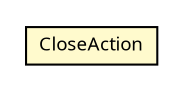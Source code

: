 #!/usr/local/bin/dot
#
# Class diagram 
# Generated by UMLGraph version R5_6 (http://www.umlgraph.org/)
#

digraph G {
	edge [fontname="Trebuchet MS",fontsize=10,labelfontname="Trebuchet MS",labelfontsize=10];
	node [fontname="Trebuchet MS",fontsize=10,shape=plaintext];
	nodesep=0.25;
	ranksep=0.5;
	// se.cambio.cds.formgen.view.dialog.CDSFormGenDialog.CloseAction
	c99756 [label=<<table title="se.cambio.cds.formgen.view.dialog.CDSFormGenDialog.CloseAction" border="0" cellborder="1" cellspacing="0" cellpadding="2" port="p" bgcolor="lemonChiffon" href="./CDSFormGenDialog.CloseAction.html">
		<tr><td><table border="0" cellspacing="0" cellpadding="1">
<tr><td align="center" balign="center"><font face="Trebuchet MS"> CloseAction </font></td></tr>
		</table></td></tr>
		</table>>, URL="./CDSFormGenDialog.CloseAction.html", fontname="Trebuchet MS", fontcolor="black", fontsize=9.0];
}

